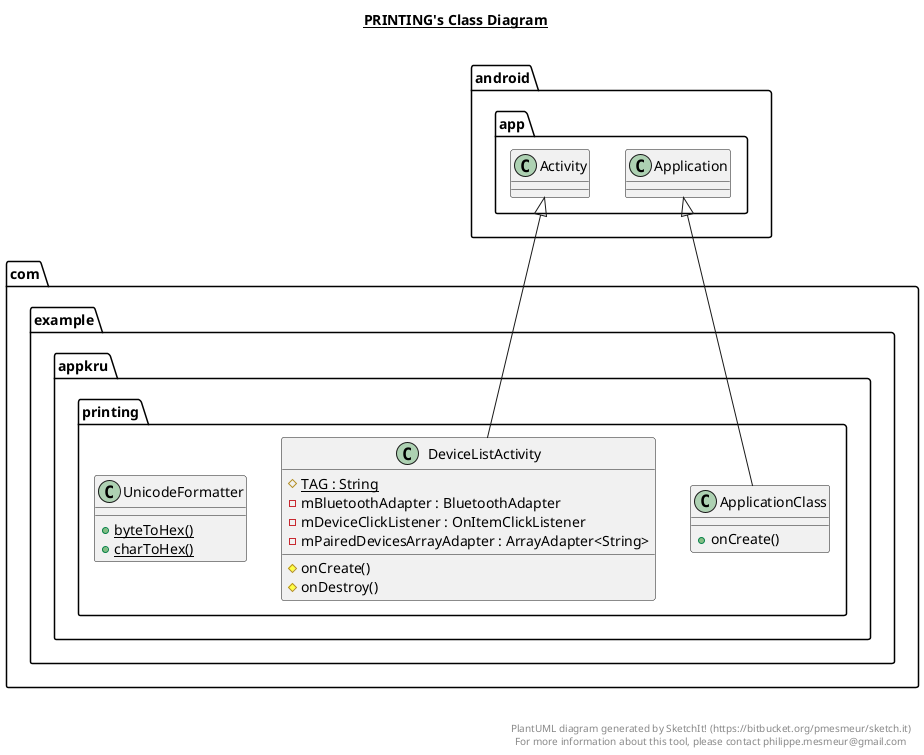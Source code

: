 @startuml

title __PRINTING's Class Diagram__\n

  namespace com.example.appkru {
    namespace printing {
      class com.example.appkru.printing.ApplicationClass {
          + onCreate()
      }
    }
  }
  

  namespace com.example.appkru {
    namespace printing {
      class com.example.appkru.printing.DeviceListActivity {
          {static} # TAG : String
          - mBluetoothAdapter : BluetoothAdapter
          - mDeviceClickListener : OnItemClickListener
          - mPairedDevicesArrayAdapter : ArrayAdapter<String>
          # onCreate()
          # onDestroy()
      }
    }
  }
  

  namespace com.example.appkru {
    namespace printing {
      class com.example.appkru.printing.UnicodeFormatter {
          {static} + byteToHex()
          {static} + charToHex()
      }
    }
  }
  

  com.example.appkru.printing.ApplicationClass -up-|> android.app.Application
  com.example.appkru.printing.DeviceListActivity -up-|> android.app.Activity


right footer


PlantUML diagram generated by SketchIt! (https://bitbucket.org/pmesmeur/sketch.it)
For more information about this tool, please contact philippe.mesmeur@gmail.com
endfooter

@enduml
